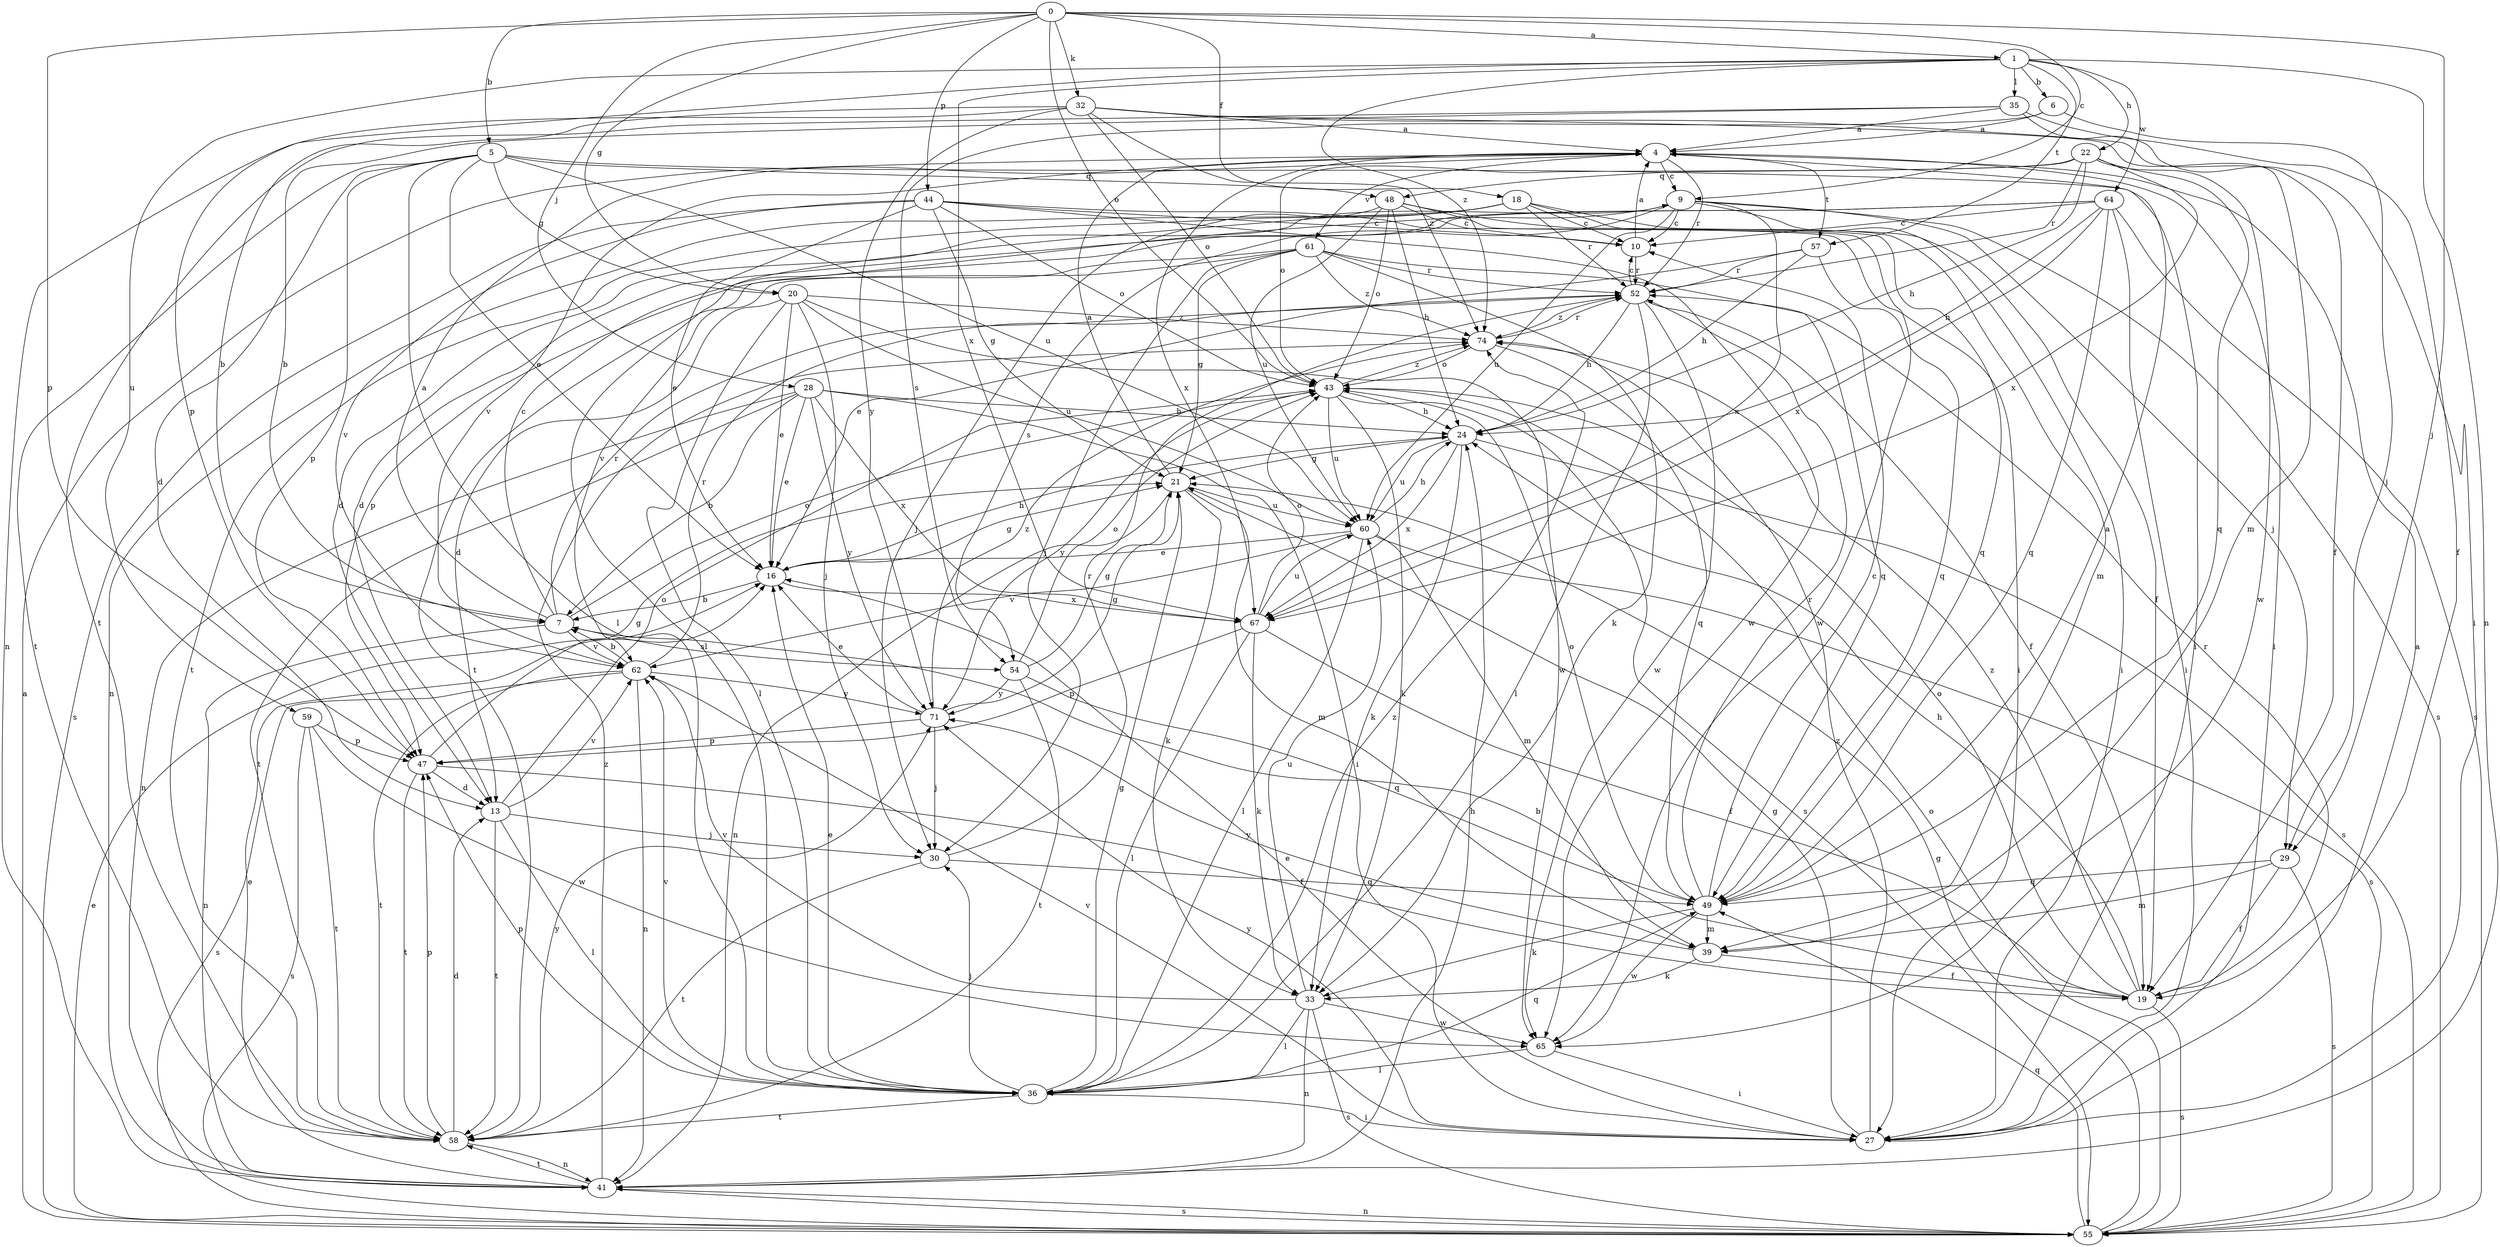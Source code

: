 strict digraph  {
0;
1;
4;
5;
6;
7;
9;
10;
13;
16;
18;
19;
20;
21;
22;
24;
27;
28;
29;
30;
32;
33;
35;
36;
39;
41;
43;
44;
47;
48;
49;
52;
54;
55;
57;
58;
59;
60;
61;
62;
64;
65;
67;
71;
74;
0 -> 1  [label=a];
0 -> 5  [label=b];
0 -> 9  [label=c];
0 -> 18  [label=f];
0 -> 20  [label=g];
0 -> 28  [label=j];
0 -> 29  [label=j];
0 -> 32  [label=k];
0 -> 43  [label=o];
0 -> 44  [label=p];
0 -> 47  [label=p];
1 -> 6  [label=b];
1 -> 22  [label=h];
1 -> 35  [label=l];
1 -> 41  [label=n];
1 -> 47  [label=p];
1 -> 57  [label=t];
1 -> 59  [label=u];
1 -> 64  [label=w];
1 -> 67  [label=x];
1 -> 74  [label=z];
4 -> 9  [label=c];
4 -> 27  [label=i];
4 -> 52  [label=r];
4 -> 57  [label=t];
4 -> 61  [label=v];
4 -> 62  [label=v];
4 -> 67  [label=x];
5 -> 13  [label=d];
5 -> 16  [label=e];
5 -> 20  [label=g];
5 -> 27  [label=i];
5 -> 36  [label=l];
5 -> 47  [label=p];
5 -> 48  [label=q];
5 -> 58  [label=t];
5 -> 60  [label=u];
6 -> 4  [label=a];
6 -> 29  [label=j];
6 -> 54  [label=s];
7 -> 4  [label=a];
7 -> 9  [label=c];
7 -> 41  [label=n];
7 -> 43  [label=o];
7 -> 52  [label=r];
7 -> 54  [label=s];
7 -> 62  [label=v];
9 -> 10  [label=c];
9 -> 13  [label=d];
9 -> 27  [label=i];
9 -> 29  [label=j];
9 -> 54  [label=s];
9 -> 55  [label=s];
9 -> 60  [label=u];
9 -> 67  [label=x];
10 -> 4  [label=a];
10 -> 52  [label=r];
13 -> 30  [label=j];
13 -> 36  [label=l];
13 -> 43  [label=o];
13 -> 58  [label=t];
13 -> 62  [label=v];
16 -> 7  [label=b];
16 -> 21  [label=g];
16 -> 24  [label=h];
16 -> 67  [label=x];
18 -> 10  [label=c];
18 -> 19  [label=f];
18 -> 36  [label=l];
18 -> 39  [label=m];
18 -> 41  [label=n];
18 -> 52  [label=r];
18 -> 58  [label=t];
19 -> 7  [label=b];
19 -> 24  [label=h];
19 -> 43  [label=o];
19 -> 52  [label=r];
19 -> 55  [label=s];
19 -> 74  [label=z];
20 -> 13  [label=d];
20 -> 16  [label=e];
20 -> 30  [label=j];
20 -> 36  [label=l];
20 -> 60  [label=u];
20 -> 65  [label=w];
20 -> 74  [label=z];
21 -> 4  [label=a];
21 -> 33  [label=k];
21 -> 39  [label=m];
21 -> 41  [label=n];
21 -> 60  [label=u];
22 -> 24  [label=h];
22 -> 43  [label=o];
22 -> 48  [label=q];
22 -> 49  [label=q];
22 -> 52  [label=r];
22 -> 65  [label=w];
22 -> 67  [label=x];
24 -> 21  [label=g];
24 -> 33  [label=k];
24 -> 55  [label=s];
24 -> 60  [label=u];
24 -> 67  [label=x];
27 -> 4  [label=a];
27 -> 16  [label=e];
27 -> 21  [label=g];
27 -> 62  [label=v];
27 -> 71  [label=y];
27 -> 74  [label=z];
28 -> 7  [label=b];
28 -> 16  [label=e];
28 -> 24  [label=h];
28 -> 27  [label=i];
28 -> 41  [label=n];
28 -> 58  [label=t];
28 -> 67  [label=x];
28 -> 71  [label=y];
29 -> 19  [label=f];
29 -> 39  [label=m];
29 -> 49  [label=q];
29 -> 55  [label=s];
30 -> 49  [label=q];
30 -> 52  [label=r];
30 -> 58  [label=t];
32 -> 4  [label=a];
32 -> 7  [label=b];
32 -> 19  [label=f];
32 -> 39  [label=m];
32 -> 41  [label=n];
32 -> 43  [label=o];
32 -> 71  [label=y];
32 -> 74  [label=z];
33 -> 36  [label=l];
33 -> 41  [label=n];
33 -> 55  [label=s];
33 -> 60  [label=u];
33 -> 62  [label=v];
33 -> 65  [label=w];
35 -> 4  [label=a];
35 -> 7  [label=b];
35 -> 19  [label=f];
35 -> 27  [label=i];
35 -> 58  [label=t];
36 -> 16  [label=e];
36 -> 21  [label=g];
36 -> 27  [label=i];
36 -> 30  [label=j];
36 -> 47  [label=p];
36 -> 49  [label=q];
36 -> 58  [label=t];
36 -> 62  [label=v];
36 -> 74  [label=z];
39 -> 19  [label=f];
39 -> 33  [label=k];
39 -> 71  [label=y];
41 -> 16  [label=e];
41 -> 24  [label=h];
41 -> 55  [label=s];
41 -> 58  [label=t];
41 -> 74  [label=z];
43 -> 24  [label=h];
43 -> 33  [label=k];
43 -> 55  [label=s];
43 -> 60  [label=u];
43 -> 71  [label=y];
43 -> 74  [label=z];
44 -> 10  [label=c];
44 -> 16  [label=e];
44 -> 21  [label=g];
44 -> 27  [label=i];
44 -> 43  [label=o];
44 -> 55  [label=s];
44 -> 62  [label=v];
44 -> 65  [label=w];
47 -> 13  [label=d];
47 -> 19  [label=f];
47 -> 21  [label=g];
47 -> 58  [label=t];
48 -> 10  [label=c];
48 -> 24  [label=h];
48 -> 30  [label=j];
48 -> 43  [label=o];
48 -> 49  [label=q];
48 -> 60  [label=u];
48 -> 65  [label=w];
49 -> 4  [label=a];
49 -> 10  [label=c];
49 -> 33  [label=k];
49 -> 39  [label=m];
49 -> 43  [label=o];
49 -> 52  [label=r];
49 -> 65  [label=w];
52 -> 10  [label=c];
52 -> 19  [label=f];
52 -> 24  [label=h];
52 -> 36  [label=l];
52 -> 65  [label=w];
52 -> 74  [label=z];
54 -> 21  [label=g];
54 -> 43  [label=o];
54 -> 49  [label=q];
54 -> 58  [label=t];
54 -> 71  [label=y];
55 -> 4  [label=a];
55 -> 16  [label=e];
55 -> 21  [label=g];
55 -> 41  [label=n];
55 -> 43  [label=o];
55 -> 49  [label=q];
57 -> 16  [label=e];
57 -> 24  [label=h];
57 -> 49  [label=q];
57 -> 52  [label=r];
58 -> 13  [label=d];
58 -> 41  [label=n];
58 -> 47  [label=p];
58 -> 71  [label=y];
59 -> 47  [label=p];
59 -> 55  [label=s];
59 -> 58  [label=t];
59 -> 65  [label=w];
60 -> 16  [label=e];
60 -> 24  [label=h];
60 -> 36  [label=l];
60 -> 39  [label=m];
60 -> 55  [label=s];
60 -> 62  [label=v];
61 -> 21  [label=g];
61 -> 30  [label=j];
61 -> 33  [label=k];
61 -> 47  [label=p];
61 -> 49  [label=q];
61 -> 52  [label=r];
61 -> 62  [label=v];
61 -> 74  [label=z];
62 -> 7  [label=b];
62 -> 41  [label=n];
62 -> 52  [label=r];
62 -> 55  [label=s];
62 -> 58  [label=t];
62 -> 71  [label=y];
64 -> 10  [label=c];
64 -> 13  [label=d];
64 -> 24  [label=h];
64 -> 27  [label=i];
64 -> 49  [label=q];
64 -> 55  [label=s];
64 -> 58  [label=t];
64 -> 67  [label=x];
65 -> 27  [label=i];
65 -> 36  [label=l];
67 -> 19  [label=f];
67 -> 33  [label=k];
67 -> 36  [label=l];
67 -> 43  [label=o];
67 -> 47  [label=p];
67 -> 60  [label=u];
71 -> 16  [label=e];
71 -> 21  [label=g];
71 -> 30  [label=j];
71 -> 47  [label=p];
71 -> 74  [label=z];
74 -> 43  [label=o];
74 -> 49  [label=q];
74 -> 52  [label=r];
}
